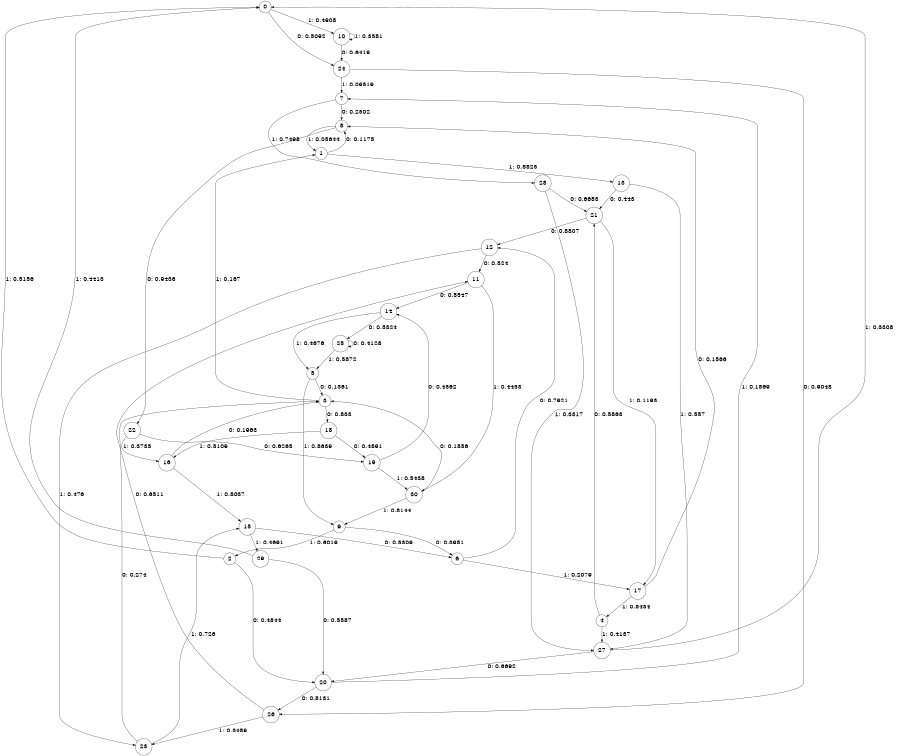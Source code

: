digraph "ch11faceL6" {
size = "6,8.5";
ratio = "fill";
node [shape = circle];
node [fontsize = 24];
edge [fontsize = 24];
0 -> 24 [label = "0: 0.5092   "];
0 -> 10 [label = "1: 0.4908   "];
1 -> 8 [label = "0: 0.1175   "];
1 -> 13 [label = "1: 0.8825   "];
2 -> 20 [label = "0: 0.4844   "];
2 -> 0 [label = "1: 0.5156   "];
3 -> 18 [label = "0: 0.833    "];
3 -> 1 [label = "1: 0.167    "];
4 -> 21 [label = "0: 0.5863   "];
4 -> 27 [label = "1: 0.4137   "];
5 -> 3 [label = "0: 0.1361   "];
5 -> 9 [label = "1: 0.8639   "];
6 -> 12 [label = "0: 0.7921   "];
6 -> 17 [label = "1: 0.2079   "];
7 -> 8 [label = "0: 0.2502   "];
7 -> 28 [label = "1: 0.7498   "];
8 -> 22 [label = "0: 0.9436   "];
8 -> 1 [label = "1: 0.05644  "];
9 -> 6 [label = "0: 0.3981   "];
9 -> 2 [label = "1: 0.6019   "];
10 -> 24 [label = "0: 0.6419   "];
10 -> 10 [label = "1: 0.3581   "];
11 -> 14 [label = "0: 0.5547   "];
11 -> 30 [label = "1: 0.4453   "];
12 -> 11 [label = "0: 0.524    "];
12 -> 23 [label = "1: 0.476    "];
13 -> 21 [label = "0: 0.443    "];
13 -> 27 [label = "1: 0.557    "];
14 -> 25 [label = "0: 0.5324   "];
14 -> 5 [label = "1: 0.4676   "];
15 -> 6 [label = "0: 0.5309   "];
15 -> 29 [label = "1: 0.4691   "];
16 -> 3 [label = "0: 0.1963   "];
16 -> 15 [label = "1: 0.8037   "];
17 -> 8 [label = "0: 0.1566   "];
17 -> 4 [label = "1: 0.8434   "];
18 -> 19 [label = "0: 0.4891   "];
18 -> 16 [label = "1: 0.5109   "];
19 -> 14 [label = "0: 0.4562   "];
19 -> 30 [label = "1: 0.5438   "];
20 -> 26 [label = "0: 0.8131   "];
20 -> 7 [label = "1: 0.1869   "];
21 -> 12 [label = "0: 0.8807   "];
21 -> 17 [label = "1: 0.1193   "];
22 -> 19 [label = "0: 0.6265   "];
22 -> 16 [label = "1: 0.3735   "];
23 -> 3 [label = "0: 0.274    "];
23 -> 15 [label = "1: 0.726    "];
24 -> 26 [label = "0: 0.9048   "];
24 -> 7 [label = "1: 0.09519  "];
25 -> 25 [label = "0: 0.4128   "];
25 -> 5 [label = "1: 0.5872   "];
26 -> 11 [label = "0: 0.6511   "];
26 -> 23 [label = "1: 0.3489   "];
27 -> 20 [label = "0: 0.6692   "];
27 -> 0 [label = "1: 0.3308   "];
28 -> 21 [label = "0: 0.6683   "];
28 -> 27 [label = "1: 0.3317   "];
29 -> 20 [label = "0: 0.5587   "];
29 -> 0 [label = "1: 0.4413   "];
30 -> 3 [label = "0: 0.1856   "];
30 -> 9 [label = "1: 0.8144   "];
}